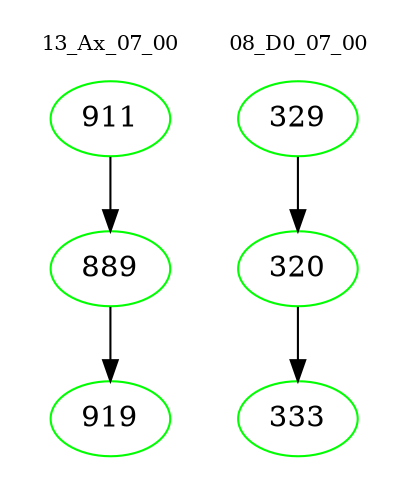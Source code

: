 digraph{
subgraph cluster_0 {
color = white
label = "13_Ax_07_00";
fontsize=10;
T0_911 [label="911", color="green"]
T0_911 -> T0_889 [color="black"]
T0_889 [label="889", color="green"]
T0_889 -> T0_919 [color="black"]
T0_919 [label="919", color="green"]
}
subgraph cluster_1 {
color = white
label = "08_D0_07_00";
fontsize=10;
T1_329 [label="329", color="green"]
T1_329 -> T1_320 [color="black"]
T1_320 [label="320", color="green"]
T1_320 -> T1_333 [color="black"]
T1_333 [label="333", color="green"]
}
}
